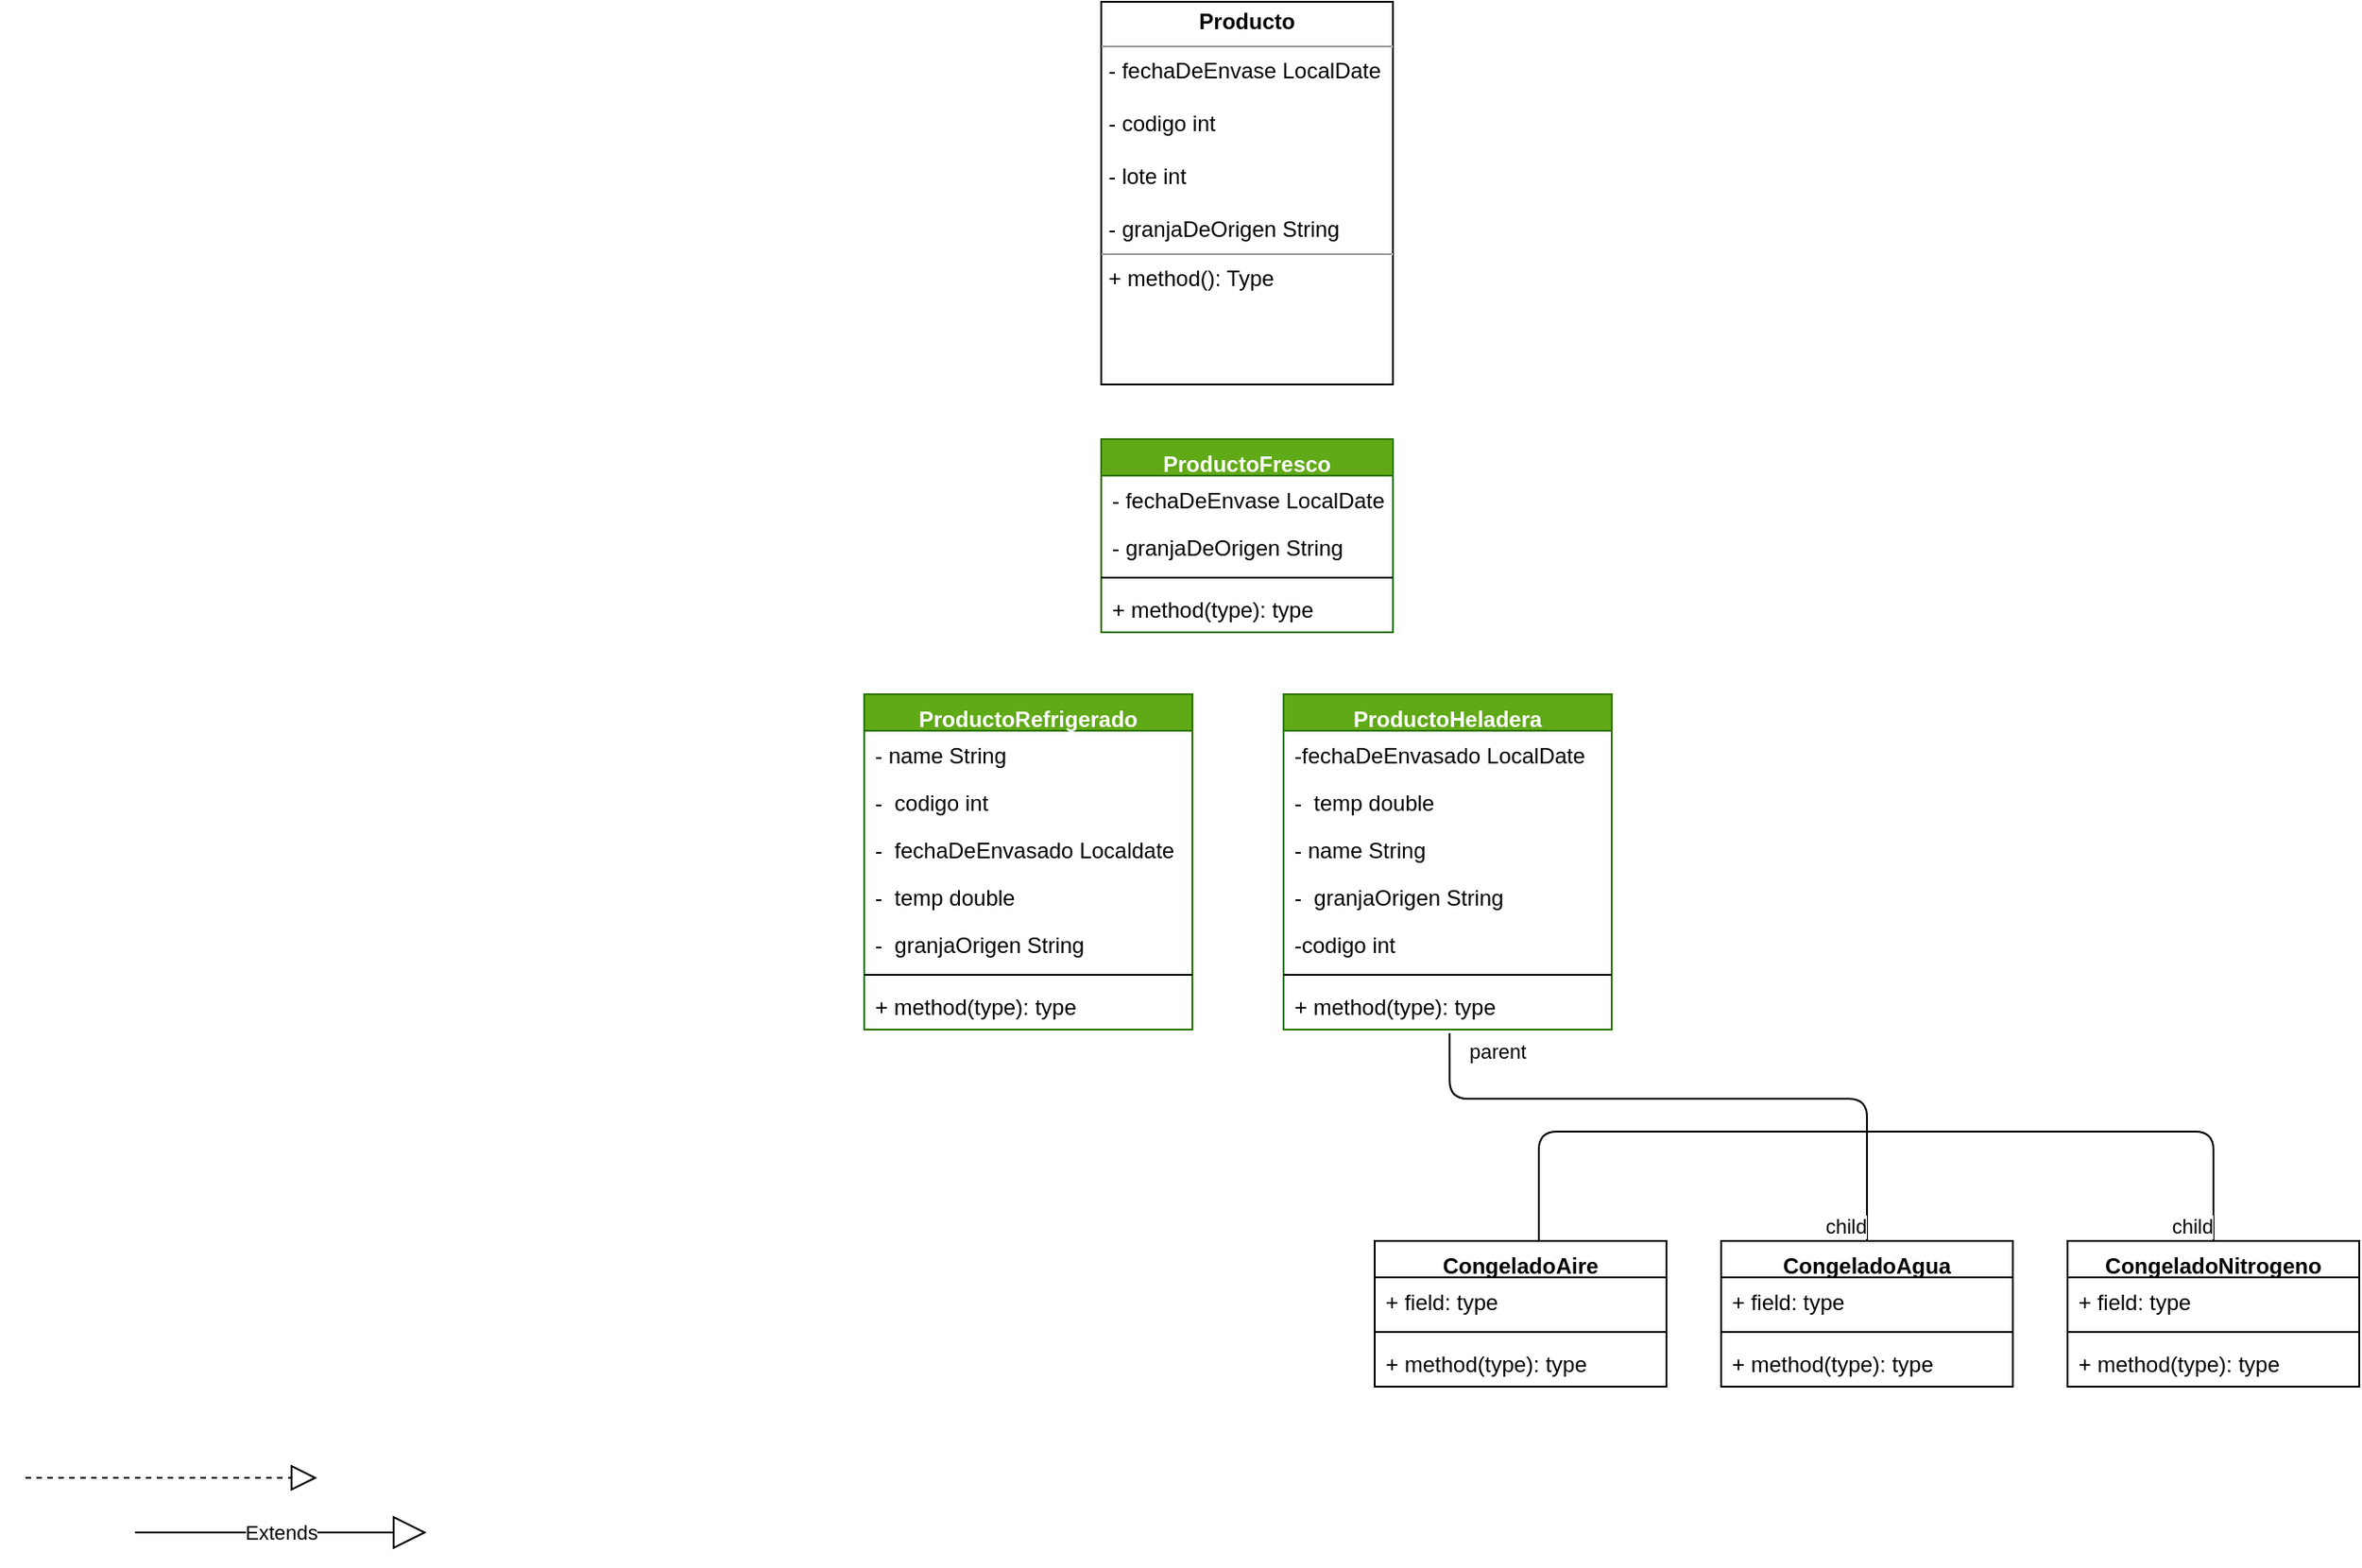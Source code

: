<mxfile>
    <diagram name="rev0" id="IOBKZL6F_mVSIgxnRSsm">
        <mxGraphModel dx="1566" dy="1429" grid="1" gridSize="10" guides="1" tooltips="1" connect="1" arrows="1" fold="1" page="1" pageScale="1" pageWidth="850" pageHeight="1100" math="0" shadow="0">
            <root>
                <mxCell id="Avcck-jGiGooCmSQTBJN-0"/>
                <mxCell id="Avcck-jGiGooCmSQTBJN-1" parent="Avcck-jGiGooCmSQTBJN-0"/>
                <mxCell id="Avcck-jGiGooCmSQTBJN-2" value="ProductoFresco" style="swimlane;fontStyle=1;align=center;verticalAlign=top;childLayout=stackLayout;horizontal=1;startSize=20;horizontalStack=0;resizeParent=1;resizeParentMax=0;resizeLast=0;collapsible=1;marginBottom=0;fillColor=#60a917;strokeColor=#2D7600;fontColor=#ffffff;" parent="Avcck-jGiGooCmSQTBJN-1" vertex="1">
                    <mxGeometry x="40" y="-270" width="160" height="106" as="geometry"/>
                </mxCell>
                <mxCell id="Avcck-jGiGooCmSQTBJN-3" value="- fechaDeEnvase LocalDate" style="text;strokeColor=none;fillColor=none;align=left;verticalAlign=top;spacingLeft=4;spacingRight=4;overflow=hidden;rotatable=0;points=[[0,0.5],[1,0.5]];portConstraint=eastwest;" parent="Avcck-jGiGooCmSQTBJN-2" vertex="1">
                    <mxGeometry y="20" width="160" height="26" as="geometry"/>
                </mxCell>
                <mxCell id="Avcck-jGiGooCmSQTBJN-4" value="- granjaDeOrigen String" style="text;strokeColor=none;fillColor=none;align=left;verticalAlign=top;spacingLeft=4;spacingRight=4;overflow=hidden;rotatable=0;points=[[0,0.5],[1,0.5]];portConstraint=eastwest;" parent="Avcck-jGiGooCmSQTBJN-2" vertex="1">
                    <mxGeometry y="46" width="160" height="26" as="geometry"/>
                </mxCell>
                <mxCell id="Avcck-jGiGooCmSQTBJN-5" value="" style="line;strokeWidth=1;fillColor=none;align=left;verticalAlign=middle;spacingTop=-1;spacingLeft=3;spacingRight=3;rotatable=0;labelPosition=right;points=[];portConstraint=eastwest;" parent="Avcck-jGiGooCmSQTBJN-2" vertex="1">
                    <mxGeometry y="72" width="160" height="8" as="geometry"/>
                </mxCell>
                <mxCell id="Avcck-jGiGooCmSQTBJN-6" value="+ method(type): type" style="text;strokeColor=none;fillColor=none;align=left;verticalAlign=top;spacingLeft=4;spacingRight=4;overflow=hidden;rotatable=0;points=[[0,0.5],[1,0.5]];portConstraint=eastwest;" parent="Avcck-jGiGooCmSQTBJN-2" vertex="1">
                    <mxGeometry y="80" width="160" height="26" as="geometry"/>
                </mxCell>
                <mxCell id="Avcck-jGiGooCmSQTBJN-7" value="ProductoHeladera" style="swimlane;fontStyle=1;align=center;verticalAlign=top;childLayout=stackLayout;horizontal=1;startSize=20;horizontalStack=0;resizeParent=1;resizeParentMax=0;resizeLast=0;collapsible=1;marginBottom=0;fillColor=#60a917;strokeColor=#2D7600;fontColor=#ffffff;" parent="Avcck-jGiGooCmSQTBJN-1" vertex="1">
                    <mxGeometry x="140" y="-130" width="180" height="184" as="geometry"/>
                </mxCell>
                <mxCell id="Avcck-jGiGooCmSQTBJN-8" value="-fechaDeEnvasado LocalDate" style="text;align=left;verticalAlign=top;spacingLeft=4;spacingRight=4;overflow=hidden;rotatable=0;points=[[0,0.5],[1,0.5]];portConstraint=eastwest;" parent="Avcck-jGiGooCmSQTBJN-7" vertex="1">
                    <mxGeometry y="20" width="180" height="26" as="geometry"/>
                </mxCell>
                <mxCell id="Avcck-jGiGooCmSQTBJN-9" value="-  temp double" style="text;strokeColor=none;fillColor=none;align=left;verticalAlign=top;spacingLeft=4;spacingRight=4;overflow=hidden;rotatable=0;points=[[0,0.5],[1,0.5]];portConstraint=eastwest;" parent="Avcck-jGiGooCmSQTBJN-7" vertex="1">
                    <mxGeometry y="46" width="180" height="26" as="geometry"/>
                </mxCell>
                <mxCell id="Avcck-jGiGooCmSQTBJN-10" value="- name String" style="text;strokeColor=none;fillColor=none;align=left;verticalAlign=top;spacingLeft=4;spacingRight=4;overflow=hidden;rotatable=0;points=[[0,0.5],[1,0.5]];portConstraint=eastwest;" parent="Avcck-jGiGooCmSQTBJN-7" vertex="1">
                    <mxGeometry y="72" width="180" height="26" as="geometry"/>
                </mxCell>
                <mxCell id="Avcck-jGiGooCmSQTBJN-11" value="-  granjaOrigen String" style="text;strokeColor=none;fillColor=none;align=left;verticalAlign=top;spacingLeft=4;spacingRight=4;overflow=hidden;rotatable=0;points=[[0,0.5],[1,0.5]];portConstraint=eastwest;" parent="Avcck-jGiGooCmSQTBJN-7" vertex="1">
                    <mxGeometry y="98" width="180" height="26" as="geometry"/>
                </mxCell>
                <mxCell id="Avcck-jGiGooCmSQTBJN-12" value="-codigo int" style="text;strokeColor=none;fillColor=none;align=left;verticalAlign=top;spacingLeft=4;spacingRight=4;overflow=hidden;rotatable=0;points=[[0,0.5],[1,0.5]];portConstraint=eastwest;" parent="Avcck-jGiGooCmSQTBJN-7" vertex="1">
                    <mxGeometry y="124" width="180" height="26" as="geometry"/>
                </mxCell>
                <mxCell id="Avcck-jGiGooCmSQTBJN-13" value="" style="line;strokeWidth=1;fillColor=none;align=left;verticalAlign=middle;spacingTop=-1;spacingLeft=3;spacingRight=3;rotatable=0;labelPosition=right;points=[];portConstraint=eastwest;" parent="Avcck-jGiGooCmSQTBJN-7" vertex="1">
                    <mxGeometry y="150" width="180" height="8" as="geometry"/>
                </mxCell>
                <mxCell id="Avcck-jGiGooCmSQTBJN-14" value="+ method(type): type" style="text;strokeColor=none;fillColor=none;align=left;verticalAlign=top;spacingLeft=4;spacingRight=4;overflow=hidden;rotatable=0;points=[[0,0.5],[1,0.5]];portConstraint=eastwest;" parent="Avcck-jGiGooCmSQTBJN-7" vertex="1">
                    <mxGeometry y="158" width="180" height="26" as="geometry"/>
                </mxCell>
                <mxCell id="Avcck-jGiGooCmSQTBJN-15" value="ProductoRefrigerado" style="swimlane;fontStyle=1;align=center;verticalAlign=top;childLayout=stackLayout;horizontal=1;startSize=20;horizontalStack=0;resizeParent=1;resizeParentMax=0;resizeLast=0;collapsible=1;marginBottom=0;fillColor=#60a917;strokeColor=#2D7600;fontColor=#ffffff;" parent="Avcck-jGiGooCmSQTBJN-1" vertex="1">
                    <mxGeometry x="-90" y="-130" width="180" height="184" as="geometry"/>
                </mxCell>
                <mxCell id="Avcck-jGiGooCmSQTBJN-16" value="- name String" style="text;strokeColor=none;fillColor=none;align=left;verticalAlign=top;spacingLeft=4;spacingRight=4;overflow=hidden;rotatable=0;points=[[0,0.5],[1,0.5]];portConstraint=eastwest;" parent="Avcck-jGiGooCmSQTBJN-15" vertex="1">
                    <mxGeometry y="20" width="180" height="26" as="geometry"/>
                </mxCell>
                <mxCell id="Avcck-jGiGooCmSQTBJN-17" value="-  codigo int" style="text;strokeColor=none;fillColor=none;align=left;verticalAlign=top;spacingLeft=4;spacingRight=4;overflow=hidden;rotatable=0;points=[[0,0.5],[1,0.5]];portConstraint=eastwest;" parent="Avcck-jGiGooCmSQTBJN-15" vertex="1">
                    <mxGeometry y="46" width="180" height="26" as="geometry"/>
                </mxCell>
                <mxCell id="Avcck-jGiGooCmSQTBJN-18" value="-  fechaDeEnvasado Localdate" style="text;strokeColor=none;fillColor=none;align=left;verticalAlign=top;spacingLeft=4;spacingRight=4;overflow=hidden;rotatable=0;points=[[0,0.5],[1,0.5]];portConstraint=eastwest;" parent="Avcck-jGiGooCmSQTBJN-15" vertex="1">
                    <mxGeometry y="72" width="180" height="26" as="geometry"/>
                </mxCell>
                <mxCell id="Avcck-jGiGooCmSQTBJN-19" value="-  temp double" style="text;strokeColor=none;fillColor=none;align=left;verticalAlign=top;spacingLeft=4;spacingRight=4;overflow=hidden;rotatable=0;points=[[0,0.5],[1,0.5]];portConstraint=eastwest;" parent="Avcck-jGiGooCmSQTBJN-15" vertex="1">
                    <mxGeometry y="98" width="180" height="26" as="geometry"/>
                </mxCell>
                <mxCell id="Avcck-jGiGooCmSQTBJN-20" value="-  granjaOrigen String" style="text;strokeColor=none;fillColor=none;align=left;verticalAlign=top;spacingLeft=4;spacingRight=4;overflow=hidden;rotatable=0;points=[[0,0.5],[1,0.5]];portConstraint=eastwest;" parent="Avcck-jGiGooCmSQTBJN-15" vertex="1">
                    <mxGeometry y="124" width="180" height="26" as="geometry"/>
                </mxCell>
                <mxCell id="Avcck-jGiGooCmSQTBJN-21" value="" style="line;strokeWidth=1;fillColor=none;align=left;verticalAlign=middle;spacingTop=-1;spacingLeft=3;spacingRight=3;rotatable=0;labelPosition=right;points=[];portConstraint=eastwest;" parent="Avcck-jGiGooCmSQTBJN-15" vertex="1">
                    <mxGeometry y="150" width="180" height="8" as="geometry"/>
                </mxCell>
                <mxCell id="Avcck-jGiGooCmSQTBJN-22" value="+ method(type): type" style="text;strokeColor=none;fillColor=none;align=left;verticalAlign=top;spacingLeft=4;spacingRight=4;overflow=hidden;rotatable=0;points=[[0,0.5],[1,0.5]];portConstraint=eastwest;" parent="Avcck-jGiGooCmSQTBJN-15" vertex="1">
                    <mxGeometry y="158" width="180" height="26" as="geometry"/>
                </mxCell>
                <mxCell id="Avcck-jGiGooCmSQTBJN-23" value="CongeladoAire" style="swimlane;fontStyle=1;align=center;verticalAlign=top;childLayout=stackLayout;horizontal=1;startSize=20;horizontalStack=0;resizeParent=1;resizeParentMax=0;resizeLast=0;collapsible=1;marginBottom=0;" parent="Avcck-jGiGooCmSQTBJN-1" vertex="1">
                    <mxGeometry x="190" y="170" width="160" height="80" as="geometry"/>
                </mxCell>
                <mxCell id="Avcck-jGiGooCmSQTBJN-24" value="+ field: type" style="text;strokeColor=none;fillColor=none;align=left;verticalAlign=top;spacingLeft=4;spacingRight=4;overflow=hidden;rotatable=0;points=[[0,0.5],[1,0.5]];portConstraint=eastwest;" parent="Avcck-jGiGooCmSQTBJN-23" vertex="1">
                    <mxGeometry y="20" width="160" height="26" as="geometry"/>
                </mxCell>
                <mxCell id="Avcck-jGiGooCmSQTBJN-25" value="" style="line;strokeWidth=1;fillColor=none;align=left;verticalAlign=middle;spacingTop=-1;spacingLeft=3;spacingRight=3;rotatable=0;labelPosition=right;points=[];portConstraint=eastwest;" parent="Avcck-jGiGooCmSQTBJN-23" vertex="1">
                    <mxGeometry y="46" width="160" height="8" as="geometry"/>
                </mxCell>
                <mxCell id="Avcck-jGiGooCmSQTBJN-26" value="+ method(type): type" style="text;strokeColor=none;fillColor=none;align=left;verticalAlign=top;spacingLeft=4;spacingRight=4;overflow=hidden;rotatable=0;points=[[0,0.5],[1,0.5]];portConstraint=eastwest;" parent="Avcck-jGiGooCmSQTBJN-23" vertex="1">
                    <mxGeometry y="54" width="160" height="26" as="geometry"/>
                </mxCell>
                <mxCell id="Avcck-jGiGooCmSQTBJN-27" value="CongeladoNitrogeno" style="swimlane;fontStyle=1;align=center;verticalAlign=top;childLayout=stackLayout;horizontal=1;startSize=20;horizontalStack=0;resizeParent=1;resizeParentMax=0;resizeLast=0;collapsible=1;marginBottom=0;" parent="Avcck-jGiGooCmSQTBJN-1" vertex="1">
                    <mxGeometry x="570" y="170" width="160" height="80" as="geometry"/>
                </mxCell>
                <mxCell id="Avcck-jGiGooCmSQTBJN-28" value="+ field: type" style="text;strokeColor=none;fillColor=none;align=left;verticalAlign=top;spacingLeft=4;spacingRight=4;overflow=hidden;rotatable=0;points=[[0,0.5],[1,0.5]];portConstraint=eastwest;" parent="Avcck-jGiGooCmSQTBJN-27" vertex="1">
                    <mxGeometry y="20" width="160" height="26" as="geometry"/>
                </mxCell>
                <mxCell id="Avcck-jGiGooCmSQTBJN-29" value="" style="line;strokeWidth=1;fillColor=none;align=left;verticalAlign=middle;spacingTop=-1;spacingLeft=3;spacingRight=3;rotatable=0;labelPosition=right;points=[];portConstraint=eastwest;" parent="Avcck-jGiGooCmSQTBJN-27" vertex="1">
                    <mxGeometry y="46" width="160" height="8" as="geometry"/>
                </mxCell>
                <mxCell id="Avcck-jGiGooCmSQTBJN-30" value="+ method(type): type" style="text;strokeColor=none;fillColor=none;align=left;verticalAlign=top;spacingLeft=4;spacingRight=4;overflow=hidden;rotatable=0;points=[[0,0.5],[1,0.5]];portConstraint=eastwest;" parent="Avcck-jGiGooCmSQTBJN-27" vertex="1">
                    <mxGeometry y="54" width="160" height="26" as="geometry"/>
                </mxCell>
                <mxCell id="Avcck-jGiGooCmSQTBJN-31" value="CongeladoAgua" style="swimlane;fontStyle=1;align=center;verticalAlign=top;childLayout=stackLayout;horizontal=1;startSize=20;horizontalStack=0;resizeParent=1;resizeParentMax=0;resizeLast=0;collapsible=1;marginBottom=0;" parent="Avcck-jGiGooCmSQTBJN-1" vertex="1">
                    <mxGeometry x="380" y="170" width="160" height="80" as="geometry"/>
                </mxCell>
                <mxCell id="Avcck-jGiGooCmSQTBJN-32" value="+ field: type" style="text;strokeColor=none;fillColor=none;align=left;verticalAlign=top;spacingLeft=4;spacingRight=4;overflow=hidden;rotatable=0;points=[[0,0.5],[1,0.5]];portConstraint=eastwest;" parent="Avcck-jGiGooCmSQTBJN-31" vertex="1">
                    <mxGeometry y="20" width="160" height="26" as="geometry"/>
                </mxCell>
                <mxCell id="Avcck-jGiGooCmSQTBJN-33" value="" style="line;strokeWidth=1;fillColor=none;align=left;verticalAlign=middle;spacingTop=-1;spacingLeft=3;spacingRight=3;rotatable=0;labelPosition=right;points=[];portConstraint=eastwest;" parent="Avcck-jGiGooCmSQTBJN-31" vertex="1">
                    <mxGeometry y="46" width="160" height="8" as="geometry"/>
                </mxCell>
                <mxCell id="Avcck-jGiGooCmSQTBJN-34" value="+ method(type): type" style="text;strokeColor=none;fillColor=none;align=left;verticalAlign=top;spacingLeft=4;spacingRight=4;overflow=hidden;rotatable=0;points=[[0,0.5],[1,0.5]];portConstraint=eastwest;" parent="Avcck-jGiGooCmSQTBJN-31" vertex="1">
                    <mxGeometry y="54" width="160" height="26" as="geometry"/>
                </mxCell>
                <mxCell id="Avcck-jGiGooCmSQTBJN-35" value="" style="endArrow=none;html=1;edgeStyle=orthogonalEdgeStyle;" parent="Avcck-jGiGooCmSQTBJN-1" source="Avcck-jGiGooCmSQTBJN-23" target="Avcck-jGiGooCmSQTBJN-27" edge="1">
                    <mxGeometry relative="1" as="geometry">
                        <mxPoint x="280" y="130" as="sourcePoint"/>
                        <mxPoint x="640" y="130" as="targetPoint"/>
                        <Array as="points">
                            <mxPoint x="280" y="110"/>
                            <mxPoint x="650" y="110"/>
                        </Array>
                    </mxGeometry>
                </mxCell>
                <mxCell id="Avcck-jGiGooCmSQTBJN-36" value="child" style="edgeLabel;resizable=0;html=1;align=right;verticalAlign=bottom;" parent="Avcck-jGiGooCmSQTBJN-35" connectable="0" vertex="1">
                    <mxGeometry x="1" relative="1" as="geometry"/>
                </mxCell>
                <mxCell id="Avcck-jGiGooCmSQTBJN-37" value="" style="endArrow=none;html=1;edgeStyle=orthogonalEdgeStyle;exitX=0.506;exitY=1.077;exitDx=0;exitDy=0;exitPerimeter=0;" parent="Avcck-jGiGooCmSQTBJN-1" source="Avcck-jGiGooCmSQTBJN-14" edge="1">
                    <mxGeometry relative="1" as="geometry">
                        <mxPoint x="460" y="110" as="sourcePoint"/>
                        <mxPoint x="460" y="170" as="targetPoint"/>
                        <Array as="points">
                            <mxPoint x="460" y="92"/>
                        </Array>
                    </mxGeometry>
                </mxCell>
                <mxCell id="Avcck-jGiGooCmSQTBJN-38" value="parent" style="edgeLabel;resizable=0;html=1;align=left;verticalAlign=bottom;" parent="Avcck-jGiGooCmSQTBJN-37" connectable="0" vertex="1">
                    <mxGeometry x="-1" relative="1" as="geometry">
                        <mxPoint x="9" y="18" as="offset"/>
                    </mxGeometry>
                </mxCell>
                <mxCell id="Avcck-jGiGooCmSQTBJN-39" value="child" style="edgeLabel;resizable=0;html=1;align=right;verticalAlign=bottom;" parent="Avcck-jGiGooCmSQTBJN-37" connectable="0" vertex="1">
                    <mxGeometry x="1" relative="1" as="geometry"/>
                </mxCell>
                <mxCell id="Avcck-jGiGooCmSQTBJN-40" value="&lt;p style=&quot;margin: 0px ; margin-top: 4px ; text-align: center&quot;&gt;&lt;b&gt;Producto&lt;/b&gt;&lt;/p&gt;&lt;hr size=&quot;1&quot;&gt;&lt;p style=&quot;margin: 0px ; margin-left: 4px&quot;&gt;- fechaDeEnvase LocalDate&lt;/p&gt;&lt;p style=&quot;margin: 0px ; margin-left: 4px&quot;&gt;&lt;br&gt;&lt;/p&gt;&lt;p style=&quot;margin: 0px ; margin-left: 4px&quot;&gt;- codigo int&lt;/p&gt;&lt;p style=&quot;margin: 0px ; margin-left: 4px&quot;&gt;&lt;br&gt;&lt;/p&gt;&lt;p style=&quot;margin: 0px ; margin-left: 4px&quot;&gt;- lote int&lt;/p&gt;&lt;p style=&quot;margin: 0px ; margin-left: 4px&quot;&gt;&lt;br&gt;&lt;/p&gt;&lt;p style=&quot;margin: 0px ; margin-left: 4px&quot;&gt;- granjaDeOrigen String&lt;br&gt;&lt;/p&gt;&lt;hr size=&quot;1&quot;&gt;&lt;p style=&quot;margin: 0px ; margin-left: 4px&quot;&gt;+ method(): Type&lt;/p&gt;" style="verticalAlign=top;align=left;overflow=fill;fontSize=12;fontFamily=Helvetica;html=1;" parent="Avcck-jGiGooCmSQTBJN-1" vertex="1">
                    <mxGeometry x="40" y="-510" width="160" height="210" as="geometry"/>
                </mxCell>
                <mxCell id="0" value="" style="endArrow=block;dashed=1;endFill=0;endSize=12;html=1;" edge="1" parent="Avcck-jGiGooCmSQTBJN-1">
                    <mxGeometry width="160" relative="1" as="geometry">
                        <mxPoint x="-550" y="300" as="sourcePoint"/>
                        <mxPoint x="-390" y="300" as="targetPoint"/>
                    </mxGeometry>
                </mxCell>
                <mxCell id="1" value="Extends" style="endArrow=block;endSize=16;endFill=0;html=1;" edge="1" parent="Avcck-jGiGooCmSQTBJN-1">
                    <mxGeometry width="160" relative="1" as="geometry">
                        <mxPoint x="-490" y="330" as="sourcePoint"/>
                        <mxPoint x="-330" y="330" as="targetPoint"/>
                    </mxGeometry>
                </mxCell>
            </root>
        </mxGraphModel>
    </diagram>
    <diagram id="841zLT4qTqk9jD0IEV0b" name="Page-1">
        <mxGraphModel grid="1" gridSize="10" guides="1" tooltips="1" connect="1" arrows="1" page="1" fold="1" pageScale="1" pageWidth="850" pageHeight="1100" math="0" shadow="0">
            <root>
                <mxCell id="0"/>
                <mxCell id="1" parent="0"/>
                <mxCell id="6" value="ProductoCongelado" style="swimlane;fontStyle=1;align=center;verticalAlign=top;childLayout=stackLayout;horizontal=1;startSize=20;horizontalStack=0;resizeParent=1;resizeParentMax=0;resizeLast=0;collapsible=1;marginBottom=0;" parent="1" vertex="1">
                    <mxGeometry x="380" y="-130" width="180" height="184" as="geometry"/>
                </mxCell>
                <mxCell id="7" value="-fechaDeEnvasado LocalDate" style="text;strokeColor=none;fillColor=none;align=left;verticalAlign=top;spacingLeft=4;spacingRight=4;overflow=hidden;rotatable=0;points=[[0,0.5],[1,0.5]];portConstraint=eastwest;" parent="6" vertex="1">
                    <mxGeometry y="20" width="180" height="26" as="geometry"/>
                </mxCell>
                <mxCell id="41" value="-  temp double" style="text;strokeColor=none;fillColor=none;align=left;verticalAlign=top;spacingLeft=4;spacingRight=4;overflow=hidden;rotatable=0;points=[[0,0.5],[1,0.5]];portConstraint=eastwest;" parent="6" vertex="1">
                    <mxGeometry y="46" width="180" height="26" as="geometry"/>
                </mxCell>
                <mxCell id="42" value="- name String" style="text;strokeColor=none;fillColor=none;align=left;verticalAlign=top;spacingLeft=4;spacingRight=4;overflow=hidden;rotatable=0;points=[[0,0.5],[1,0.5]];portConstraint=eastwest;" parent="6" vertex="1">
                    <mxGeometry y="72" width="180" height="26" as="geometry"/>
                </mxCell>
                <mxCell id="40" value="-  granjaOrigen String" style="text;strokeColor=none;fillColor=none;align=left;verticalAlign=top;spacingLeft=4;spacingRight=4;overflow=hidden;rotatable=0;points=[[0,0.5],[1,0.5]];portConstraint=eastwest;" parent="6" vertex="1">
                    <mxGeometry y="98" width="180" height="26" as="geometry"/>
                </mxCell>
                <mxCell id="38" value="-codigo int" style="text;strokeColor=none;fillColor=none;align=left;verticalAlign=top;spacingLeft=4;spacingRight=4;overflow=hidden;rotatable=0;points=[[0,0.5],[1,0.5]];portConstraint=eastwest;" parent="6" vertex="1">
                    <mxGeometry y="124" width="180" height="26" as="geometry"/>
                </mxCell>
                <mxCell id="8" value="" style="line;strokeWidth=1;fillColor=none;align=left;verticalAlign=middle;spacingTop=-1;spacingLeft=3;spacingRight=3;rotatable=0;labelPosition=right;points=[];portConstraint=eastwest;" parent="6" vertex="1">
                    <mxGeometry y="150" width="180" height="8" as="geometry"/>
                </mxCell>
                <mxCell id="9" value="+ method(type): type" style="text;strokeColor=none;fillColor=none;align=left;verticalAlign=top;spacingLeft=4;spacingRight=4;overflow=hidden;rotatable=0;points=[[0,0.5],[1,0.5]];portConstraint=eastwest;" parent="6" vertex="1">
                    <mxGeometry y="158" width="180" height="26" as="geometry"/>
                </mxCell>
                <mxCell id="10" value="ProductoRefrigerado" style="swimlane;fontStyle=1;align=center;verticalAlign=top;childLayout=stackLayout;horizontal=1;startSize=20;horizontalStack=0;resizeParent=1;resizeParentMax=0;resizeLast=0;collapsible=1;marginBottom=0;fillColor=#60a917;strokeColor=#2D7600;fontColor=#ffffff;" parent="1" vertex="1">
                    <mxGeometry x="-340" width="180" height="80" as="geometry"/>
                </mxCell>
                <mxCell id="34" value="-  temp double" style="text;strokeColor=none;fillColor=none;align=left;verticalAlign=top;spacingLeft=4;spacingRight=4;overflow=hidden;rotatable=0;points=[[0,0.5],[1,0.5]];portConstraint=eastwest;" parent="10" vertex="1">
                    <mxGeometry y="20" width="180" height="26" as="geometry"/>
                </mxCell>
                <mxCell id="12" value="" style="line;strokeWidth=1;fillColor=none;align=left;verticalAlign=middle;spacingTop=-1;spacingLeft=3;spacingRight=3;rotatable=0;labelPosition=right;points=[];portConstraint=eastwest;" parent="10" vertex="1">
                    <mxGeometry y="46" width="180" height="8" as="geometry"/>
                </mxCell>
                <mxCell id="13" value="+ method(type): type" style="text;strokeColor=none;fillColor=none;align=left;verticalAlign=top;spacingLeft=4;spacingRight=4;overflow=hidden;rotatable=0;points=[[0,0.5],[1,0.5]];portConstraint=eastwest;" parent="10" vertex="1">
                    <mxGeometry y="54" width="180" height="26" as="geometry"/>
                </mxCell>
                <mxCell id="14" value="CongeladoAire" style="swimlane;fontStyle=1;align=center;verticalAlign=top;childLayout=stackLayout;horizontal=1;startSize=20;horizontalStack=0;resizeParent=1;resizeParentMax=0;resizeLast=0;collapsible=1;marginBottom=0;" parent="1" vertex="1">
                    <mxGeometry x="190" y="170" width="160" height="80" as="geometry"/>
                </mxCell>
                <mxCell id="15" value="+ field: type" style="text;strokeColor=none;fillColor=none;align=left;verticalAlign=top;spacingLeft=4;spacingRight=4;overflow=hidden;rotatable=0;points=[[0,0.5],[1,0.5]];portConstraint=eastwest;" parent="14" vertex="1">
                    <mxGeometry y="20" width="160" height="26" as="geometry"/>
                </mxCell>
                <mxCell id="16" value="" style="line;strokeWidth=1;fillColor=none;align=left;verticalAlign=middle;spacingTop=-1;spacingLeft=3;spacingRight=3;rotatable=0;labelPosition=right;points=[];portConstraint=eastwest;" parent="14" vertex="1">
                    <mxGeometry y="46" width="160" height="8" as="geometry"/>
                </mxCell>
                <mxCell id="17" value="+ method(type): type" style="text;strokeColor=none;fillColor=none;align=left;verticalAlign=top;spacingLeft=4;spacingRight=4;overflow=hidden;rotatable=0;points=[[0,0.5],[1,0.5]];portConstraint=eastwest;" parent="14" vertex="1">
                    <mxGeometry y="54" width="160" height="26" as="geometry"/>
                </mxCell>
                <mxCell id="KyIC_i_iR3C1TJjvaT7M-17" value="CongeladoNitrogeno" style="swimlane;fontStyle=1;align=center;verticalAlign=top;childLayout=stackLayout;horizontal=1;startSize=20;horizontalStack=0;resizeParent=1;resizeParentMax=0;resizeLast=0;collapsible=1;marginBottom=0;" parent="1" vertex="1">
                    <mxGeometry x="570" y="170" width="160" height="80" as="geometry"/>
                </mxCell>
                <mxCell id="KyIC_i_iR3C1TJjvaT7M-18" value="+ field: type" style="text;strokeColor=none;fillColor=none;align=left;verticalAlign=top;spacingLeft=4;spacingRight=4;overflow=hidden;rotatable=0;points=[[0,0.5],[1,0.5]];portConstraint=eastwest;" parent="KyIC_i_iR3C1TJjvaT7M-17" vertex="1">
                    <mxGeometry y="20" width="160" height="26" as="geometry"/>
                </mxCell>
                <mxCell id="KyIC_i_iR3C1TJjvaT7M-19" value="" style="line;strokeWidth=1;fillColor=none;align=left;verticalAlign=middle;spacingTop=-1;spacingLeft=3;spacingRight=3;rotatable=0;labelPosition=right;points=[];portConstraint=eastwest;" parent="KyIC_i_iR3C1TJjvaT7M-17" vertex="1">
                    <mxGeometry y="46" width="160" height="8" as="geometry"/>
                </mxCell>
                <mxCell id="KyIC_i_iR3C1TJjvaT7M-20" value="+ method(type): type" style="text;strokeColor=none;fillColor=none;align=left;verticalAlign=top;spacingLeft=4;spacingRight=4;overflow=hidden;rotatable=0;points=[[0,0.5],[1,0.5]];portConstraint=eastwest;" parent="KyIC_i_iR3C1TJjvaT7M-17" vertex="1">
                    <mxGeometry y="54" width="160" height="26" as="geometry"/>
                </mxCell>
                <mxCell id="18" value="CongeladoAgua" style="swimlane;fontStyle=1;align=center;verticalAlign=top;childLayout=stackLayout;horizontal=1;startSize=20;horizontalStack=0;resizeParent=1;resizeParentMax=0;resizeLast=0;collapsible=1;marginBottom=0;" parent="1" vertex="1">
                    <mxGeometry x="380" y="170" width="160" height="80" as="geometry"/>
                </mxCell>
                <mxCell id="19" value="+ field: type" style="text;strokeColor=none;fillColor=none;align=left;verticalAlign=top;spacingLeft=4;spacingRight=4;overflow=hidden;rotatable=0;points=[[0,0.5],[1,0.5]];portConstraint=eastwest;" parent="18" vertex="1">
                    <mxGeometry y="20" width="160" height="26" as="geometry"/>
                </mxCell>
                <mxCell id="20" value="" style="line;strokeWidth=1;fillColor=none;align=left;verticalAlign=middle;spacingTop=-1;spacingLeft=3;spacingRight=3;rotatable=0;labelPosition=right;points=[];portConstraint=eastwest;" parent="18" vertex="1">
                    <mxGeometry y="46" width="160" height="8" as="geometry"/>
                </mxCell>
                <mxCell id="21" value="+ method(type): type" style="text;strokeColor=none;fillColor=none;align=left;verticalAlign=top;spacingLeft=4;spacingRight=4;overflow=hidden;rotatable=0;points=[[0,0.5],[1,0.5]];portConstraint=eastwest;" parent="18" vertex="1">
                    <mxGeometry y="54" width="160" height="26" as="geometry"/>
                </mxCell>
                <mxCell id="26" value="" style="endArrow=none;html=1;edgeStyle=orthogonalEdgeStyle;" parent="1" source="14" target="KyIC_i_iR3C1TJjvaT7M-17" edge="1">
                    <mxGeometry relative="1" as="geometry">
                        <mxPoint x="280" y="130" as="sourcePoint"/>
                        <mxPoint x="640" y="130" as="targetPoint"/>
                        <Array as="points">
                            <mxPoint x="280" y="110"/>
                            <mxPoint x="650" y="110"/>
                        </Array>
                    </mxGeometry>
                </mxCell>
                <mxCell id="28" value="child" style="edgeLabel;resizable=0;html=1;align=right;verticalAlign=bottom;" parent="26" connectable="0" vertex="1">
                    <mxGeometry x="1" relative="1" as="geometry"/>
                </mxCell>
                <mxCell id="29" value="" style="endArrow=none;html=1;edgeStyle=orthogonalEdgeStyle;exitX=0.506;exitY=1.077;exitDx=0;exitDy=0;exitPerimeter=0;" parent="1" source="9" edge="1">
                    <mxGeometry relative="1" as="geometry">
                        <mxPoint x="460" y="110" as="sourcePoint"/>
                        <mxPoint x="460" y="170" as="targetPoint"/>
                        <Array as="points">
                            <mxPoint x="460" y="92"/>
                        </Array>
                    </mxGeometry>
                </mxCell>
                <mxCell id="30" value="parent" style="edgeLabel;resizable=0;html=1;align=left;verticalAlign=bottom;" parent="29" connectable="0" vertex="1">
                    <mxGeometry x="-1" relative="1" as="geometry">
                        <mxPoint x="9" y="18" as="offset"/>
                    </mxGeometry>
                </mxCell>
                <mxCell id="31" value="child" style="edgeLabel;resizable=0;html=1;align=right;verticalAlign=bottom;" parent="29" connectable="0" vertex="1">
                    <mxGeometry x="1" relative="1" as="geometry"/>
                </mxCell>
                <mxCell id="KyIC_i_iR3C1TJjvaT7M-36" value="&lt;p style=&quot;margin: 0px ; margin-top: 4px ; text-align: center&quot;&gt;&lt;b&gt;ProductoAlimenticio&lt;/b&gt;&lt;/p&gt;&lt;hr size=&quot;1&quot;&gt;&lt;p style=&quot;margin: 0px ; margin-left: 4px&quot;&gt;- fechaDeEnvase LocalDate&lt;/p&gt;&lt;p style=&quot;margin: 0px ; margin-left: 4px&quot;&gt;&lt;br&gt;&lt;/p&gt;&lt;p style=&quot;margin: 0px ; margin-left: 4px&quot;&gt;- codigo int&lt;/p&gt;&lt;p style=&quot;margin: 0px ; margin-left: 4px&quot;&gt;&lt;br&gt;&lt;/p&gt;&lt;p style=&quot;margin: 0px ; margin-left: 4px&quot;&gt;-nombre String&lt;/p&gt;&lt;p style=&quot;margin: 0px ; margin-left: 4px&quot;&gt;&lt;br&gt;&lt;/p&gt;&lt;p style=&quot;margin: 0px ; margin-left: 4px&quot;&gt;- granjaDeOrigen String&lt;br&gt;&lt;/p&gt;&lt;hr size=&quot;1&quot;&gt;&lt;p style=&quot;margin: 0px ; margin-left: 4px&quot;&gt;+ method(): Type&lt;/p&gt;" style="verticalAlign=top;align=left;overflow=fill;fontSize=12;fontFamily=Helvetica;html=1;" parent="1" vertex="1">
                    <mxGeometry x="-330" y="-320" width="160" height="210" as="geometry"/>
                </mxCell>
                <mxCell id="45" value="CongeladoAire" style="swimlane;fontStyle=1;align=center;verticalAlign=top;childLayout=stackLayout;horizontal=1;startSize=20;horizontalStack=0;resizeParent=1;resizeParentMax=0;resizeLast=0;collapsible=1;marginBottom=0;fillColor=#f0a30a;strokeColor=#BD7000;fontColor=#000000;" parent="1" vertex="1">
                    <mxGeometry x="-510" y="170" width="160" height="80" as="geometry"/>
                </mxCell>
                <mxCell id="46" value="+ field: type" style="text;strokeColor=none;fillColor=none;align=left;verticalAlign=top;spacingLeft=4;spacingRight=4;overflow=hidden;rotatable=0;points=[[0,0.5],[1,0.5]];portConstraint=eastwest;" parent="45" vertex="1">
                    <mxGeometry y="20" width="160" height="26" as="geometry"/>
                </mxCell>
                <mxCell id="47" value="" style="line;strokeWidth=1;fillColor=none;align=left;verticalAlign=middle;spacingTop=-1;spacingLeft=3;spacingRight=3;rotatable=0;labelPosition=right;points=[];portConstraint=eastwest;" parent="45" vertex="1">
                    <mxGeometry y="46" width="160" height="8" as="geometry"/>
                </mxCell>
                <mxCell id="48" value="+ method(type): type" style="text;strokeColor=none;fillColor=none;align=left;verticalAlign=top;spacingLeft=4;spacingRight=4;overflow=hidden;rotatable=0;points=[[0,0.5],[1,0.5]];portConstraint=eastwest;" parent="45" vertex="1">
                    <mxGeometry y="54" width="160" height="26" as="geometry"/>
                </mxCell>
                <mxCell id="49" value="CongeladoNitrogeno" style="swimlane;fontStyle=1;align=center;verticalAlign=top;childLayout=stackLayout;horizontal=1;startSize=20;horizontalStack=0;resizeParent=1;resizeParentMax=0;resizeLast=0;collapsible=1;marginBottom=0;fillColor=#f0a30a;strokeColor=#BD7000;fontColor=#000000;" parent="1" vertex="1">
                    <mxGeometry x="-130" y="170" width="160" height="80" as="geometry"/>
                </mxCell>
                <mxCell id="50" value="+ field: type" style="text;strokeColor=none;fillColor=none;align=left;verticalAlign=top;spacingLeft=4;spacingRight=4;overflow=hidden;rotatable=0;points=[[0,0.5],[1,0.5]];portConstraint=eastwest;" parent="49" vertex="1">
                    <mxGeometry y="20" width="160" height="26" as="geometry"/>
                </mxCell>
                <mxCell id="51" value="" style="line;strokeWidth=1;fillColor=none;align=left;verticalAlign=middle;spacingTop=-1;spacingLeft=3;spacingRight=3;rotatable=0;labelPosition=right;points=[];portConstraint=eastwest;" parent="49" vertex="1">
                    <mxGeometry y="46" width="160" height="8" as="geometry"/>
                </mxCell>
                <mxCell id="52" value="+ method(type): type" style="text;strokeColor=none;fillColor=none;align=left;verticalAlign=top;spacingLeft=4;spacingRight=4;overflow=hidden;rotatable=0;points=[[0,0.5],[1,0.5]];portConstraint=eastwest;" parent="49" vertex="1">
                    <mxGeometry y="54" width="160" height="26" as="geometry"/>
                </mxCell>
                <mxCell id="53" value="CongeladoAgua" style="swimlane;fontStyle=1;align=center;verticalAlign=top;childLayout=stackLayout;horizontal=1;startSize=20;horizontalStack=0;resizeParent=1;resizeParentMax=0;resizeLast=0;collapsible=1;marginBottom=0;fillColor=#f0a30a;strokeColor=#BD7000;fontColor=#000000;" parent="1" vertex="1">
                    <mxGeometry x="-320" y="170" width="160" height="80" as="geometry"/>
                </mxCell>
                <mxCell id="54" value="+ field: type" style="text;strokeColor=none;fillColor=none;align=left;verticalAlign=top;spacingLeft=4;spacingRight=4;overflow=hidden;rotatable=0;points=[[0,0.5],[1,0.5]];portConstraint=eastwest;" parent="53" vertex="1">
                    <mxGeometry y="20" width="160" height="26" as="geometry"/>
                </mxCell>
                <mxCell id="55" value="" style="line;strokeWidth=1;fillColor=none;align=left;verticalAlign=middle;spacingTop=-1;spacingLeft=3;spacingRight=3;rotatable=0;labelPosition=right;points=[];portConstraint=eastwest;" parent="53" vertex="1">
                    <mxGeometry y="46" width="160" height="8" as="geometry"/>
                </mxCell>
                <mxCell id="56" value="+ method(type): type" style="text;strokeColor=none;fillColor=none;align=left;verticalAlign=top;spacingLeft=4;spacingRight=4;overflow=hidden;rotatable=0;points=[[0,0.5],[1,0.5]];portConstraint=eastwest;" parent="53" vertex="1">
                    <mxGeometry y="54" width="160" height="26" as="geometry"/>
                </mxCell>
                <mxCell id="57" value="" style="endArrow=none;html=1;edgeStyle=orthogonalEdgeStyle;" parent="1" source="45" target="49" edge="1">
                    <mxGeometry relative="1" as="geometry">
                        <mxPoint x="-420" y="130" as="sourcePoint"/>
                        <mxPoint x="-60" y="130" as="targetPoint"/>
                        <Array as="points">
                            <mxPoint x="-420" y="110"/>
                            <mxPoint x="-50" y="110"/>
                        </Array>
                    </mxGeometry>
                </mxCell>
                <mxCell id="58" value="child" style="edgeLabel;resizable=0;html=1;align=right;verticalAlign=bottom;" parent="57" connectable="0" vertex="1">
                    <mxGeometry x="1" relative="1" as="geometry"/>
                </mxCell>
                <mxCell id="59" value="" style="endArrow=none;html=1;edgeStyle=orthogonalEdgeStyle;exitX=0.537;exitY=1.02;exitDx=0;exitDy=0;exitPerimeter=0;" parent="1" source="13" edge="1">
                    <mxGeometry relative="1" as="geometry">
                        <mxPoint x="-234.47" y="56.002" as="sourcePoint"/>
                        <mxPoint x="-245.55" y="170" as="targetPoint"/>
                        <Array as="points">
                            <mxPoint x="-246" y="81"/>
                            <mxPoint x="-246" y="140"/>
                            <mxPoint x="-245" y="140"/>
                        </Array>
                    </mxGeometry>
                </mxCell>
                <mxCell id="60" value="parent" style="edgeLabel;resizable=0;html=1;align=left;verticalAlign=bottom;" parent="59" connectable="0" vertex="1">
                    <mxGeometry x="-1" relative="1" as="geometry">
                        <mxPoint x="9" y="18" as="offset"/>
                    </mxGeometry>
                </mxCell>
                <mxCell id="61" value="child" style="edgeLabel;resizable=0;html=1;align=right;verticalAlign=bottom;" parent="59" connectable="0" vertex="1">
                    <mxGeometry x="1" relative="1" as="geometry">
                        <mxPoint x="-24" y="-10" as="offset"/>
                    </mxGeometry>
                </mxCell>
                <mxCell id="Gi1aDTVqoQvmPfYIpVS6-61" value="Extends" style="endArrow=block;endSize=16;endFill=0;html=1;entryX=0.5;entryY=1;entryDx=0;entryDy=0;exitX=0.5;exitY=0;exitDx=0;exitDy=0;" edge="1" parent="1" source="10" target="KyIC_i_iR3C1TJjvaT7M-36">
                    <mxGeometry width="160" relative="1" as="geometry">
                        <mxPoint x="-630" y="39.5" as="sourcePoint"/>
                        <mxPoint x="-470" y="39.5" as="targetPoint"/>
                    </mxGeometry>
                </mxCell>
            </root>
        </mxGraphModel>
    </diagram>
</mxfile>